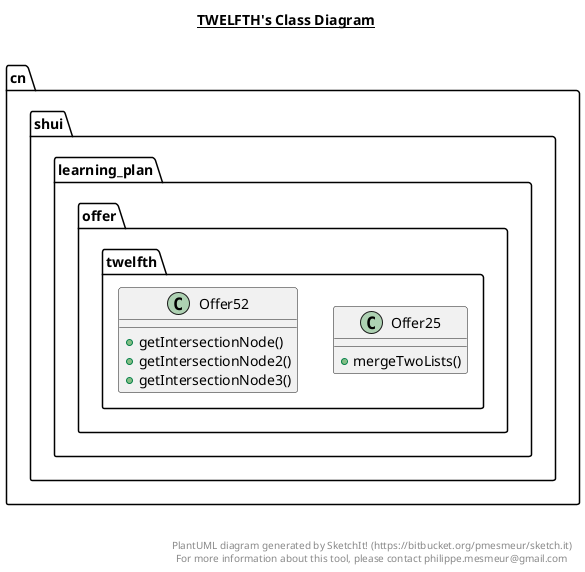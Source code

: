 @startuml

title __TWELFTH's Class Diagram__\n

  namespace cn.shui.learning_plan.offer.twelfth {
    class cn.shui.learning_plan.offer.twelfth.Offer25 {
        + mergeTwoLists()
    }
  }
  

  namespace cn.shui.learning_plan.offer.twelfth {
    class cn.shui.learning_plan.offer.twelfth.Offer52 {
        + getIntersectionNode()
        + getIntersectionNode2()
        + getIntersectionNode3()
    }
  }
  



right footer


PlantUML diagram generated by SketchIt! (https://bitbucket.org/pmesmeur/sketch.it)
For more information about this tool, please contact philippe.mesmeur@gmail.com
endfooter

@enduml
